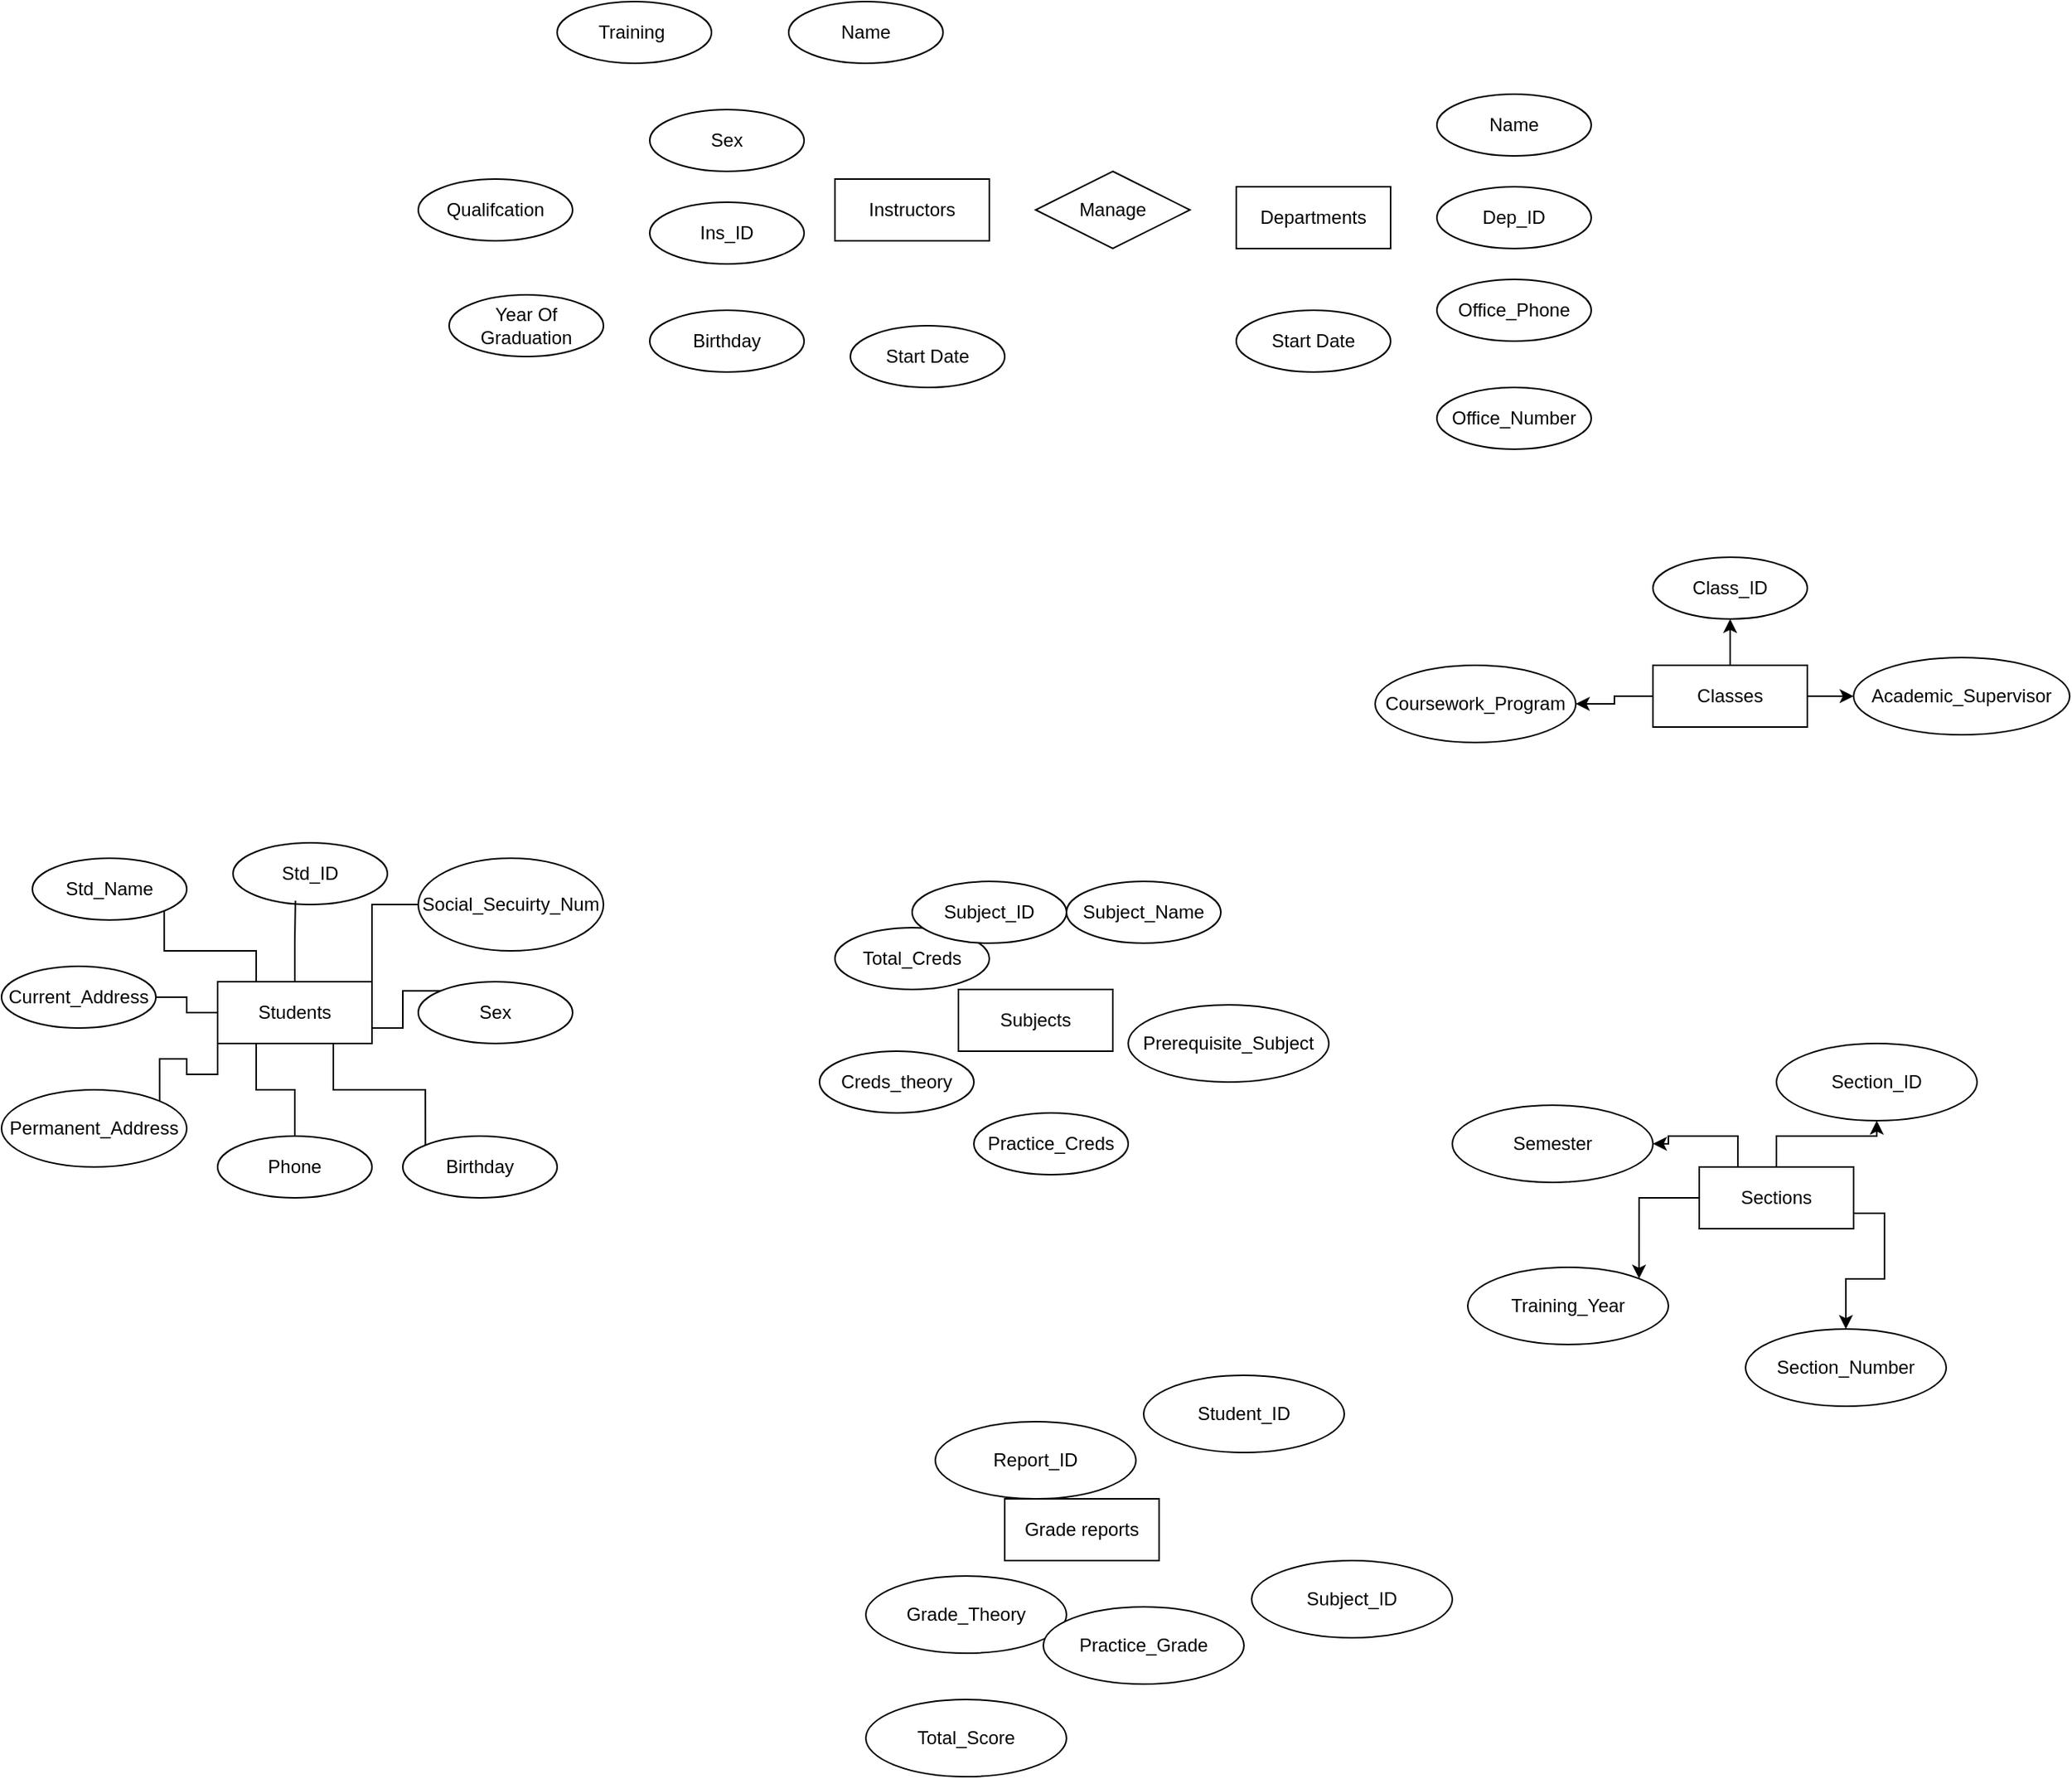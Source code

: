 <mxfile version="26.0.11">
  <diagram id="R2lEEEUBdFMjLlhIrx00" name="Page-1">
    <mxGraphModel dx="2017" dy="1826" grid="1" gridSize="10" guides="1" tooltips="1" connect="1" arrows="1" fold="1" page="1" pageScale="1" pageWidth="850" pageHeight="1100" math="0" shadow="0" extFonts="Permanent Marker^https://fonts.googleapis.com/css?family=Permanent+Marker">
      <root>
        <mxCell id="0" />
        <mxCell id="1" parent="0" />
        <mxCell id="b0n5neDOJTrzBqEPWJX2-1" value="Departments" style="whiteSpace=wrap;html=1;align=center;" parent="1" vertex="1">
          <mxGeometry x="250" y="70" width="100" height="40" as="geometry" />
        </mxCell>
        <mxCell id="b0n5neDOJTrzBqEPWJX2-2" value="Instructors" style="whiteSpace=wrap;html=1;align=center;" parent="1" vertex="1">
          <mxGeometry x="-10" y="65" width="100" height="40" as="geometry" />
        </mxCell>
        <mxCell id="b0n5neDOJTrzBqEPWJX2-4" value="Start Date" style="ellipse;whiteSpace=wrap;html=1;align=center;" parent="1" vertex="1">
          <mxGeometry x="250" y="150" width="100" height="40" as="geometry" />
        </mxCell>
        <mxCell id="b0n5neDOJTrzBqEPWJX2-5" value="Office_Phone" style="ellipse;whiteSpace=wrap;html=1;align=center;" parent="1" vertex="1">
          <mxGeometry x="380" y="130" width="100" height="40" as="geometry" />
        </mxCell>
        <mxCell id="b0n5neDOJTrzBqEPWJX2-6" value="Office_Number" style="ellipse;whiteSpace=wrap;html=1;align=center;" parent="1" vertex="1">
          <mxGeometry x="380" y="200" width="100" height="40" as="geometry" />
        </mxCell>
        <mxCell id="b0n5neDOJTrzBqEPWJX2-7" value="Dep_ID" style="ellipse;whiteSpace=wrap;html=1;align=center;" parent="1" vertex="1">
          <mxGeometry x="380" y="70" width="100" height="40" as="geometry" />
        </mxCell>
        <mxCell id="b0n5neDOJTrzBqEPWJX2-8" value="Name" style="ellipse;whiteSpace=wrap;html=1;align=center;" parent="1" vertex="1">
          <mxGeometry x="380" y="10" width="100" height="40" as="geometry" />
        </mxCell>
        <mxCell id="b0n5neDOJTrzBqEPWJX2-9" value="Manage" style="shape=rhombus;perimeter=rhombusPerimeter;whiteSpace=wrap;html=1;align=center;" parent="1" vertex="1">
          <mxGeometry x="120" y="60" width="100" height="50" as="geometry" />
        </mxCell>
        <mxCell id="b0n5neDOJTrzBqEPWJX2-10" value="Birthday" style="ellipse;whiteSpace=wrap;html=1;align=center;" parent="1" vertex="1">
          <mxGeometry x="-130" y="150" width="100" height="40" as="geometry" />
        </mxCell>
        <mxCell id="b0n5neDOJTrzBqEPWJX2-11" value="Ins_ID" style="ellipse;whiteSpace=wrap;html=1;align=center;" parent="1" vertex="1">
          <mxGeometry x="-130" y="80" width="100" height="40" as="geometry" />
        </mxCell>
        <mxCell id="b0n5neDOJTrzBqEPWJX2-12" value="Creds_theory" style="ellipse;whiteSpace=wrap;html=1;align=center;" parent="1" vertex="1">
          <mxGeometry x="-20" y="630" width="100" height="40" as="geometry" />
        </mxCell>
        <mxCell id="b0n5neDOJTrzBqEPWJX2-13" value="Training&amp;nbsp;" style="ellipse;whiteSpace=wrap;html=1;align=center;" parent="1" vertex="1">
          <mxGeometry x="-190" y="-50" width="100" height="40" as="geometry" />
        </mxCell>
        <mxCell id="b0n5neDOJTrzBqEPWJX2-14" value="Name" style="ellipse;whiteSpace=wrap;html=1;align=center;" parent="1" vertex="1">
          <mxGeometry x="-40" y="-50" width="100" height="40" as="geometry" />
        </mxCell>
        <mxCell id="b0n5neDOJTrzBqEPWJX2-15" value="Sex" style="ellipse;whiteSpace=wrap;html=1;align=center;" parent="1" vertex="1">
          <mxGeometry x="-130" y="20" width="100" height="40" as="geometry" />
        </mxCell>
        <mxCell id="b0n5neDOJTrzBqEPWJX2-16" value="Qualifcation" style="ellipse;whiteSpace=wrap;html=1;align=center;" parent="1" vertex="1">
          <mxGeometry x="-280" y="65" width="100" height="40" as="geometry" />
        </mxCell>
        <mxCell id="b0n5neDOJTrzBqEPWJX2-17" value="Current_Address" style="ellipse;whiteSpace=wrap;html=1;align=center;" parent="1" vertex="1">
          <mxGeometry x="-550" y="575" width="100" height="40" as="geometry" />
        </mxCell>
        <mxCell id="OO_mj3jUhyiRYIfF3Iy0-22" style="edgeStyle=orthogonalEdgeStyle;rounded=0;orthogonalLoop=1;jettySize=auto;html=1;exitX=0.25;exitY=0;exitDx=0;exitDy=0;entryX=1;entryY=1;entryDx=0;entryDy=0;endArrow=none;startFill=0;" edge="1" parent="1" source="OO_mj3jUhyiRYIfF3Iy0-8" target="OO_mj3jUhyiRYIfF3Iy0-19">
          <mxGeometry relative="1" as="geometry" />
        </mxCell>
        <mxCell id="OO_mj3jUhyiRYIfF3Iy0-23" style="edgeStyle=orthogonalEdgeStyle;rounded=0;orthogonalLoop=1;jettySize=auto;html=1;exitX=0;exitY=0.5;exitDx=0;exitDy=0;entryX=1;entryY=0.5;entryDx=0;entryDy=0;endArrow=none;startFill=0;" edge="1" parent="1" source="OO_mj3jUhyiRYIfF3Iy0-8" target="b0n5neDOJTrzBqEPWJX2-17">
          <mxGeometry relative="1" as="geometry" />
        </mxCell>
        <mxCell id="OO_mj3jUhyiRYIfF3Iy0-24" style="edgeStyle=orthogonalEdgeStyle;rounded=0;orthogonalLoop=1;jettySize=auto;html=1;exitX=0;exitY=1;exitDx=0;exitDy=0;entryX=1;entryY=0;entryDx=0;entryDy=0;endArrow=none;startFill=0;" edge="1" parent="1" source="OO_mj3jUhyiRYIfF3Iy0-8" target="OO_mj3jUhyiRYIfF3Iy0-18">
          <mxGeometry relative="1" as="geometry" />
        </mxCell>
        <mxCell id="OO_mj3jUhyiRYIfF3Iy0-25" style="edgeStyle=orthogonalEdgeStyle;rounded=0;orthogonalLoop=1;jettySize=auto;html=1;exitX=0.25;exitY=1;exitDx=0;exitDy=0;entryX=0.5;entryY=0;entryDx=0;entryDy=0;endArrow=none;startFill=0;" edge="1" parent="1" source="OO_mj3jUhyiRYIfF3Iy0-8" target="OO_mj3jUhyiRYIfF3Iy0-15">
          <mxGeometry relative="1" as="geometry" />
        </mxCell>
        <mxCell id="OO_mj3jUhyiRYIfF3Iy0-26" style="edgeStyle=orthogonalEdgeStyle;rounded=0;orthogonalLoop=1;jettySize=auto;html=1;exitX=0.75;exitY=1;exitDx=0;exitDy=0;entryX=0;entryY=0;entryDx=0;entryDy=0;endArrow=none;startFill=0;" edge="1" parent="1" source="OO_mj3jUhyiRYIfF3Iy0-8" target="OO_mj3jUhyiRYIfF3Iy0-20">
          <mxGeometry relative="1" as="geometry" />
        </mxCell>
        <mxCell id="OO_mj3jUhyiRYIfF3Iy0-27" style="edgeStyle=orthogonalEdgeStyle;rounded=0;orthogonalLoop=1;jettySize=auto;html=1;exitX=1;exitY=0.75;exitDx=0;exitDy=0;entryX=0;entryY=0;entryDx=0;entryDy=0;endArrow=none;startFill=0;" edge="1" parent="1" source="OO_mj3jUhyiRYIfF3Iy0-8" target="OO_mj3jUhyiRYIfF3Iy0-17">
          <mxGeometry relative="1" as="geometry" />
        </mxCell>
        <mxCell id="OO_mj3jUhyiRYIfF3Iy0-28" style="edgeStyle=orthogonalEdgeStyle;rounded=0;orthogonalLoop=1;jettySize=auto;html=1;exitX=1;exitY=0;exitDx=0;exitDy=0;entryX=0;entryY=0.5;entryDx=0;entryDy=0;endArrow=none;startFill=0;" edge="1" parent="1" source="OO_mj3jUhyiRYIfF3Iy0-8" target="OO_mj3jUhyiRYIfF3Iy0-14">
          <mxGeometry relative="1" as="geometry" />
        </mxCell>
        <mxCell id="OO_mj3jUhyiRYIfF3Iy0-8" value="Students" style="whiteSpace=wrap;html=1;align=center;" vertex="1" parent="1">
          <mxGeometry x="-410" y="585" width="100" height="40" as="geometry" />
        </mxCell>
        <mxCell id="OO_mj3jUhyiRYIfF3Iy0-9" value="Subjects" style="whiteSpace=wrap;html=1;align=center;" vertex="1" parent="1">
          <mxGeometry x="70" y="590" width="100" height="40" as="geometry" />
        </mxCell>
        <mxCell id="OO_mj3jUhyiRYIfF3Iy0-43" style="edgeStyle=orthogonalEdgeStyle;rounded=0;orthogonalLoop=1;jettySize=auto;html=1;exitX=0;exitY=0.5;exitDx=0;exitDy=0;entryX=1;entryY=0.5;entryDx=0;entryDy=0;" edge="1" parent="1" source="OO_mj3jUhyiRYIfF3Iy0-10" target="OO_mj3jUhyiRYIfF3Iy0-37">
          <mxGeometry relative="1" as="geometry" />
        </mxCell>
        <mxCell id="OO_mj3jUhyiRYIfF3Iy0-44" style="edgeStyle=orthogonalEdgeStyle;rounded=0;orthogonalLoop=1;jettySize=auto;html=1;exitX=0.5;exitY=0;exitDx=0;exitDy=0;" edge="1" parent="1" source="OO_mj3jUhyiRYIfF3Iy0-10" target="OO_mj3jUhyiRYIfF3Iy0-36">
          <mxGeometry relative="1" as="geometry" />
        </mxCell>
        <mxCell id="OO_mj3jUhyiRYIfF3Iy0-45" style="edgeStyle=orthogonalEdgeStyle;rounded=0;orthogonalLoop=1;jettySize=auto;html=1;exitX=1;exitY=0.5;exitDx=0;exitDy=0;entryX=0;entryY=0.5;entryDx=0;entryDy=0;" edge="1" parent="1" source="OO_mj3jUhyiRYIfF3Iy0-10" target="OO_mj3jUhyiRYIfF3Iy0-38">
          <mxGeometry relative="1" as="geometry" />
        </mxCell>
        <mxCell id="OO_mj3jUhyiRYIfF3Iy0-10" value="Classes" style="whiteSpace=wrap;html=1;align=center;" vertex="1" parent="1">
          <mxGeometry x="520" y="380" width="100" height="40" as="geometry" />
        </mxCell>
        <mxCell id="OO_mj3jUhyiRYIfF3Iy0-11" value="Grade reports" style="whiteSpace=wrap;html=1;align=center;" vertex="1" parent="1">
          <mxGeometry x="100" y="920" width="100" height="40" as="geometry" />
        </mxCell>
        <mxCell id="OO_mj3jUhyiRYIfF3Iy0-46" style="edgeStyle=orthogonalEdgeStyle;rounded=0;orthogonalLoop=1;jettySize=auto;html=1;exitX=0.25;exitY=0;exitDx=0;exitDy=0;" edge="1" parent="1" source="OO_mj3jUhyiRYIfF3Iy0-12" target="OO_mj3jUhyiRYIfF3Iy0-42">
          <mxGeometry relative="1" as="geometry" />
        </mxCell>
        <mxCell id="OO_mj3jUhyiRYIfF3Iy0-47" style="edgeStyle=orthogonalEdgeStyle;rounded=0;orthogonalLoop=1;jettySize=auto;html=1;exitX=0.5;exitY=0;exitDx=0;exitDy=0;" edge="1" parent="1" source="OO_mj3jUhyiRYIfF3Iy0-12" target="OO_mj3jUhyiRYIfF3Iy0-41">
          <mxGeometry relative="1" as="geometry" />
        </mxCell>
        <mxCell id="OO_mj3jUhyiRYIfF3Iy0-48" style="edgeStyle=orthogonalEdgeStyle;rounded=0;orthogonalLoop=1;jettySize=auto;html=1;exitX=1;exitY=0.75;exitDx=0;exitDy=0;" edge="1" parent="1" source="OO_mj3jUhyiRYIfF3Iy0-12" target="OO_mj3jUhyiRYIfF3Iy0-40">
          <mxGeometry relative="1" as="geometry" />
        </mxCell>
        <mxCell id="OO_mj3jUhyiRYIfF3Iy0-49" style="edgeStyle=orthogonalEdgeStyle;rounded=0;orthogonalLoop=1;jettySize=auto;html=1;exitX=0;exitY=0.5;exitDx=0;exitDy=0;entryX=1;entryY=0;entryDx=0;entryDy=0;" edge="1" parent="1" source="OO_mj3jUhyiRYIfF3Iy0-12" target="OO_mj3jUhyiRYIfF3Iy0-39">
          <mxGeometry relative="1" as="geometry" />
        </mxCell>
        <mxCell id="OO_mj3jUhyiRYIfF3Iy0-12" value="Sections" style="whiteSpace=wrap;html=1;align=center;" vertex="1" parent="1">
          <mxGeometry x="550" y="705" width="100" height="40" as="geometry" />
        </mxCell>
        <mxCell id="OO_mj3jUhyiRYIfF3Iy0-13" value="Year Of Graduation" style="ellipse;whiteSpace=wrap;html=1;align=center;" vertex="1" parent="1">
          <mxGeometry x="-260" y="140" width="100" height="40" as="geometry" />
        </mxCell>
        <mxCell id="OO_mj3jUhyiRYIfF3Iy0-14" value="Social_Secuirty_Num" style="ellipse;whiteSpace=wrap;html=1;align=center;" vertex="1" parent="1">
          <mxGeometry x="-280" y="505" width="120" height="60" as="geometry" />
        </mxCell>
        <mxCell id="OO_mj3jUhyiRYIfF3Iy0-15" value="Phone" style="ellipse;whiteSpace=wrap;html=1;align=center;" vertex="1" parent="1">
          <mxGeometry x="-410" y="685" width="100" height="40" as="geometry" />
        </mxCell>
        <mxCell id="OO_mj3jUhyiRYIfF3Iy0-16" value="Std_ID" style="ellipse;whiteSpace=wrap;html=1;align=center;" vertex="1" parent="1">
          <mxGeometry x="-400" y="495" width="100" height="40" as="geometry" />
        </mxCell>
        <mxCell id="OO_mj3jUhyiRYIfF3Iy0-17" value="Sex" style="ellipse;whiteSpace=wrap;html=1;align=center;" vertex="1" parent="1">
          <mxGeometry x="-280" y="585" width="100" height="40" as="geometry" />
        </mxCell>
        <mxCell id="OO_mj3jUhyiRYIfF3Iy0-18" value="Permanent_Address" style="ellipse;whiteSpace=wrap;html=1;align=center;" vertex="1" parent="1">
          <mxGeometry x="-550" y="655" width="120" height="50" as="geometry" />
        </mxCell>
        <mxCell id="OO_mj3jUhyiRYIfF3Iy0-19" value="Std_Name" style="ellipse;whiteSpace=wrap;html=1;align=center;" vertex="1" parent="1">
          <mxGeometry x="-530" y="505" width="100" height="40" as="geometry" />
        </mxCell>
        <mxCell id="OO_mj3jUhyiRYIfF3Iy0-20" value="Birthday" style="ellipse;whiteSpace=wrap;html=1;align=center;" vertex="1" parent="1">
          <mxGeometry x="-290" y="685" width="100" height="40" as="geometry" />
        </mxCell>
        <mxCell id="OO_mj3jUhyiRYIfF3Iy0-21" style="edgeStyle=orthogonalEdgeStyle;rounded=0;orthogonalLoop=1;jettySize=auto;html=1;exitX=0.5;exitY=0;exitDx=0;exitDy=0;entryX=0.404;entryY=0.938;entryDx=0;entryDy=0;entryPerimeter=0;endArrow=none;startFill=0;" edge="1" parent="1" source="OO_mj3jUhyiRYIfF3Iy0-8" target="OO_mj3jUhyiRYIfF3Iy0-16">
          <mxGeometry relative="1" as="geometry" />
        </mxCell>
        <mxCell id="OO_mj3jUhyiRYIfF3Iy0-30" value="Total_Creds" style="ellipse;whiteSpace=wrap;html=1;align=center;" vertex="1" parent="1">
          <mxGeometry x="-10" y="550" width="100" height="40" as="geometry" />
        </mxCell>
        <mxCell id="OO_mj3jUhyiRYIfF3Iy0-31" value="Practice_Creds" style="ellipse;whiteSpace=wrap;html=1;align=center;" vertex="1" parent="1">
          <mxGeometry x="80" y="670" width="100" height="40" as="geometry" />
        </mxCell>
        <mxCell id="OO_mj3jUhyiRYIfF3Iy0-32" value="Prerequisite_Subject" style="ellipse;whiteSpace=wrap;html=1;align=center;" vertex="1" parent="1">
          <mxGeometry x="180" y="600" width="130" height="50" as="geometry" />
        </mxCell>
        <mxCell id="OO_mj3jUhyiRYIfF3Iy0-33" value="Subject_ID" style="ellipse;whiteSpace=wrap;html=1;align=center;" vertex="1" parent="1">
          <mxGeometry x="40" y="520" width="100" height="40" as="geometry" />
        </mxCell>
        <mxCell id="OO_mj3jUhyiRYIfF3Iy0-34" value="Start Date" style="ellipse;whiteSpace=wrap;html=1;align=center;" vertex="1" parent="1">
          <mxGeometry y="160" width="100" height="40" as="geometry" />
        </mxCell>
        <mxCell id="OO_mj3jUhyiRYIfF3Iy0-35" value="Subject_Name" style="ellipse;whiteSpace=wrap;html=1;align=center;" vertex="1" parent="1">
          <mxGeometry x="140" y="520" width="100" height="40" as="geometry" />
        </mxCell>
        <mxCell id="OO_mj3jUhyiRYIfF3Iy0-36" value="Class_ID" style="ellipse;whiteSpace=wrap;html=1;align=center;" vertex="1" parent="1">
          <mxGeometry x="520" y="310" width="100" height="40" as="geometry" />
        </mxCell>
        <mxCell id="OO_mj3jUhyiRYIfF3Iy0-37" value="Coursework_Program" style="ellipse;whiteSpace=wrap;html=1;align=center;" vertex="1" parent="1">
          <mxGeometry x="340" y="380" width="130" height="50" as="geometry" />
        </mxCell>
        <mxCell id="OO_mj3jUhyiRYIfF3Iy0-38" value="Academic_Supervisor" style="ellipse;whiteSpace=wrap;html=1;align=center;" vertex="1" parent="1">
          <mxGeometry x="650" y="375" width="140" height="50" as="geometry" />
        </mxCell>
        <mxCell id="OO_mj3jUhyiRYIfF3Iy0-39" value="Training_Year" style="ellipse;whiteSpace=wrap;html=1;align=center;" vertex="1" parent="1">
          <mxGeometry x="400" y="770" width="130" height="50" as="geometry" />
        </mxCell>
        <mxCell id="OO_mj3jUhyiRYIfF3Iy0-40" value="Section_Number" style="ellipse;whiteSpace=wrap;html=1;align=center;" vertex="1" parent="1">
          <mxGeometry x="580" y="810" width="130" height="50" as="geometry" />
        </mxCell>
        <mxCell id="OO_mj3jUhyiRYIfF3Iy0-41" value="Section_ID" style="ellipse;whiteSpace=wrap;html=1;align=center;" vertex="1" parent="1">
          <mxGeometry x="600" y="625" width="130" height="50" as="geometry" />
        </mxCell>
        <mxCell id="OO_mj3jUhyiRYIfF3Iy0-42" value="Semester" style="ellipse;whiteSpace=wrap;html=1;align=center;" vertex="1" parent="1">
          <mxGeometry x="390" y="665" width="130" height="50" as="geometry" />
        </mxCell>
        <mxCell id="OO_mj3jUhyiRYIfF3Iy0-50" value="Grade_Theory" style="ellipse;whiteSpace=wrap;html=1;align=center;" vertex="1" parent="1">
          <mxGeometry x="10" y="970" width="130" height="50" as="geometry" />
        </mxCell>
        <mxCell id="OO_mj3jUhyiRYIfF3Iy0-51" value="Total_Score" style="ellipse;whiteSpace=wrap;html=1;align=center;" vertex="1" parent="1">
          <mxGeometry x="10" y="1050" width="130" height="50" as="geometry" />
        </mxCell>
        <mxCell id="OO_mj3jUhyiRYIfF3Iy0-52" value="Student_ID" style="ellipse;whiteSpace=wrap;html=1;align=center;" vertex="1" parent="1">
          <mxGeometry x="190" y="840" width="130" height="50" as="geometry" />
        </mxCell>
        <mxCell id="OO_mj3jUhyiRYIfF3Iy0-53" value="Practice_Grade" style="ellipse;whiteSpace=wrap;html=1;align=center;" vertex="1" parent="1">
          <mxGeometry x="125" y="990" width="130" height="50" as="geometry" />
        </mxCell>
        <mxCell id="OO_mj3jUhyiRYIfF3Iy0-54" value="Report_ID" style="ellipse;whiteSpace=wrap;html=1;align=center;" vertex="1" parent="1">
          <mxGeometry x="55" y="870" width="130" height="50" as="geometry" />
        </mxCell>
        <mxCell id="OO_mj3jUhyiRYIfF3Iy0-55" value="Subject_ID" style="ellipse;whiteSpace=wrap;html=1;align=center;" vertex="1" parent="1">
          <mxGeometry x="260" y="960" width="130" height="50" as="geometry" />
        </mxCell>
      </root>
    </mxGraphModel>
  </diagram>
</mxfile>
